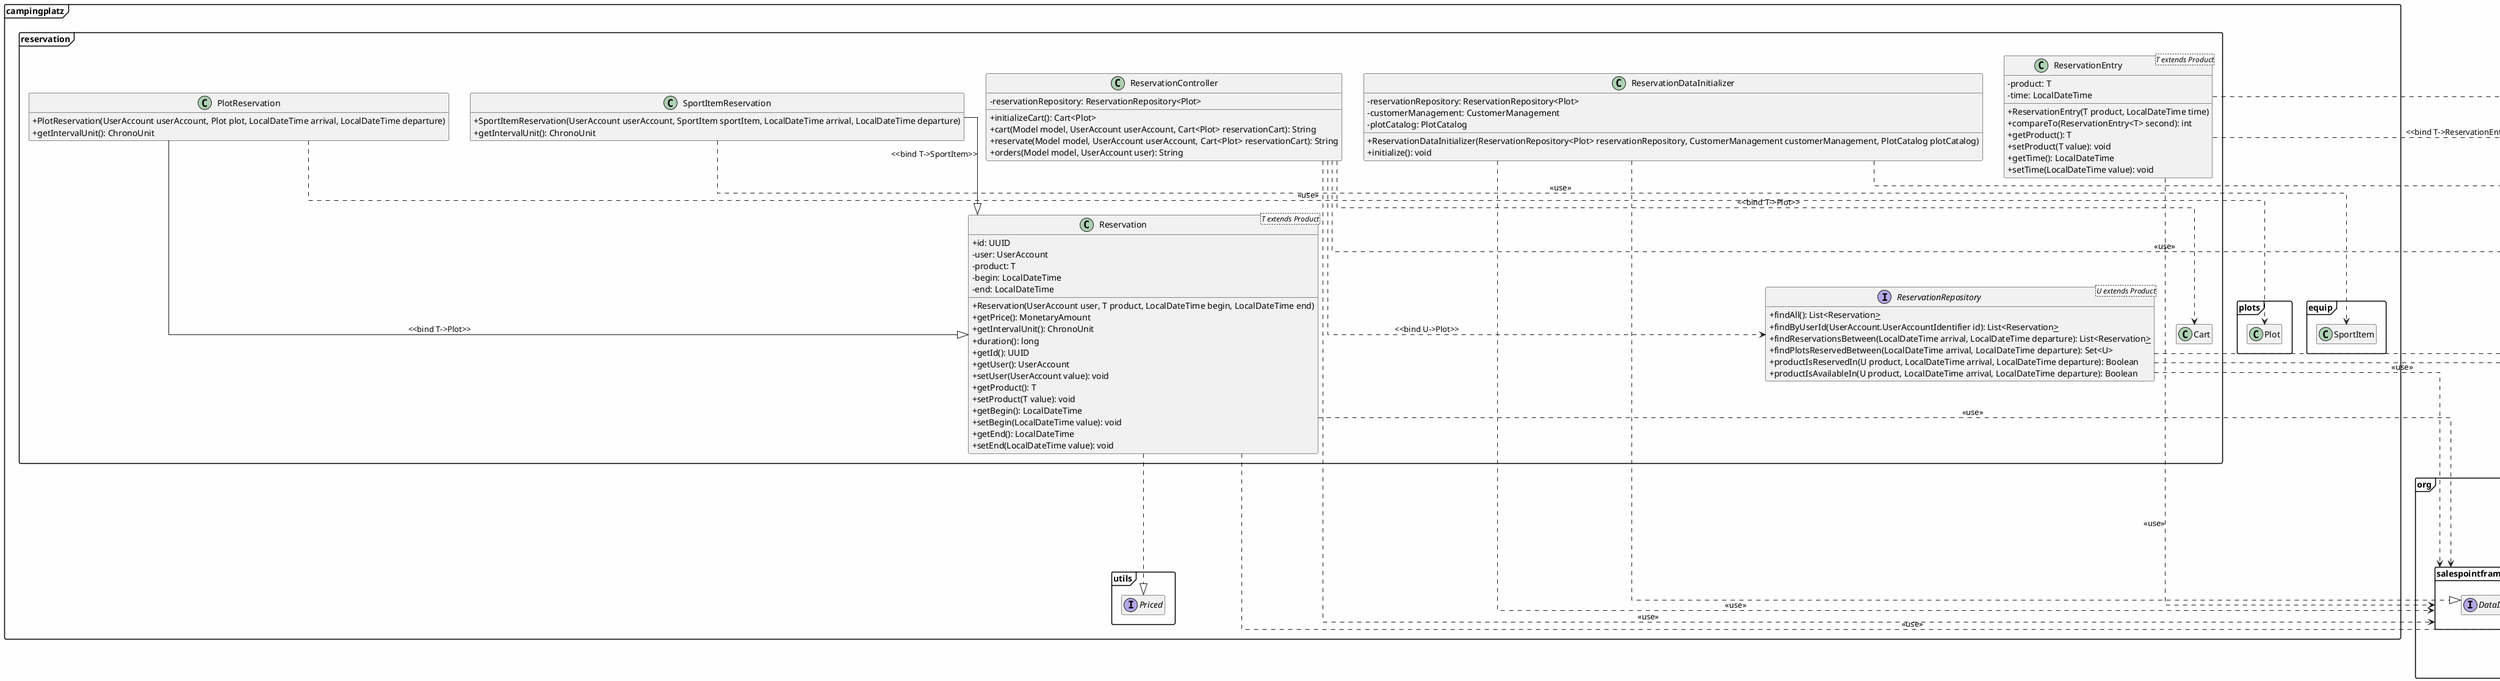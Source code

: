 @startuml
hide empty fields
hide empty methods
skinparam classAttributeIconSize 0
skinparam linetype ortho
skinparam BackgroundColor #FEFEFE
allowmixing
skinparam packageStyle Frame

interface campingplatz.utils.Priced
class campingplatz.reservation.Cart

package campingplatz{
    class plots.Plot
    class equip.SportItem
}

interface java.lang.Comparable<T>

package org{
    package salespointframework{
    interface DataInitializer{}
    }
    package springframework{
    interface data.repository.CrudRepository<T, ID>
    }
}

package campingplatz.reservation{
    class PlotReservation{
    +PlotReservation(UserAccount userAccount, Plot plot, LocalDateTime arrival, LocalDateTime departure)
    +getIntervalUnit(): ChronoUnit
    }
    class Reservation<T extends Product>{
    +id: UUID
    -user: UserAccount
    -product: T
    -begin: LocalDateTime
    -end: LocalDateTime
    +Reservation(UserAccount user, T product, LocalDateTime begin, LocalDateTime end)
    +getPrice(): MonetaryAmount
    +getIntervalUnit(): ChronoUnit
    +duration(): long
    +getId(): UUID
    +getUser(): UserAccount
    +setUser(UserAccount value): void
    +getProduct(): T
    +setProduct(T value): void
    +getBegin(): LocalDateTime
    +setBegin(LocalDateTime value): void
    +getEnd(): LocalDateTime
    +setEnd(LocalDateTime value): void
    }
    class ReservationController{
    -reservationRepository: ReservationRepository<Plot>
    +initializeCart(): Cart<Plot>
    +cart(Model model, UserAccount userAccount, Cart<Plot> reservationCart): String
    +reservate(Model model, UserAccount userAccount, Cart<Plot> reservationCart): String
    +orders(Model model, UserAccount user): String
    }
    class ReservationDataInitializer{
    -reservationRepository: ReservationRepository<Plot>
    -customerManagement: CustomerManagement
    -plotCatalog: PlotCatalog
    +ReservationDataInitializer(ReservationRepository<Plot> reservationRepository, CustomerManagement customerManagement, PlotCatalog plotCatalog)
    +initialize(): void
    }
    class ReservationEntry<T extends Product>{
    -product: T
    -time: LocalDateTime
    +ReservationEntry(T product, LocalDateTime time)
    +compareTo(ReservationEntry<T> second): int
    +getProduct(): T
    +setProduct(T value): void
    +getTime(): LocalDateTime
    +setTime(LocalDateTime value): void
    }
    interface ReservationRepository<U extends Product>{
    +findAll(): List<Reservation<U>>
    +findByUserId(UserAccount.UserAccountIdentifier id): List<Reservation<U>>
    +findReservationsBetween(LocalDateTime arrival, LocalDateTime departure): List<Reservation<U>>
    +findPlotsReservedBetween(LocalDateTime arrival, LocalDateTime departure): Set<U>
    +productIsReservedIn(U product, LocalDateTime arrival, LocalDateTime departure): Boolean
    +productIsAvailableIn(U product, LocalDateTime arrival, LocalDateTime departure): Boolean
    }
    class SportItemReservation{
    +SportItemReservation(UserAccount userAccount, SportItem sportItem, LocalDateTime arrival, LocalDateTime departure)
    +getIntervalUnit(): ChronoUnit
    }
}

PlotReservation --|> Reservation: <<bind T->Plot>>
PlotReservation ..> Plot: <<use>>

SportItemReservation --|> Reservation: <<bind T->SportItem>>
SportItemReservation ..> SportItem: <<use>>

Reservation ..|> Priced
Reservation ..> salespointframework: <<use>>
Reservation ..> springframework: <<use>>

ReservationController ..> salespointframework: <<use>>
ReservationController ..> springframework: <<use>>

ReservationController ..> ReservationRepository: <<bind U->Plot>>
ReservationController ..> Cart: <<bind T->Plot>>

ReservationDataInitializer ..|> DataInitializer
ReservationDataInitializer ..> springframework: <<use>>
ReservationDataInitializer ..> salespointframework: <<use>>

ReservationEntry ..|> Comparable: <<bind T->ReservationEntry<T>>>
ReservationEntry ..> springframework: <<use>>
ReservationEntry ..> salespointframework: <<use>>

ReservationRepository ..|> CrudRepository
ReservationRepository ..> springframework: <<use>>
ReservationRepository ..> salespointframework: <<use>>

@enduml